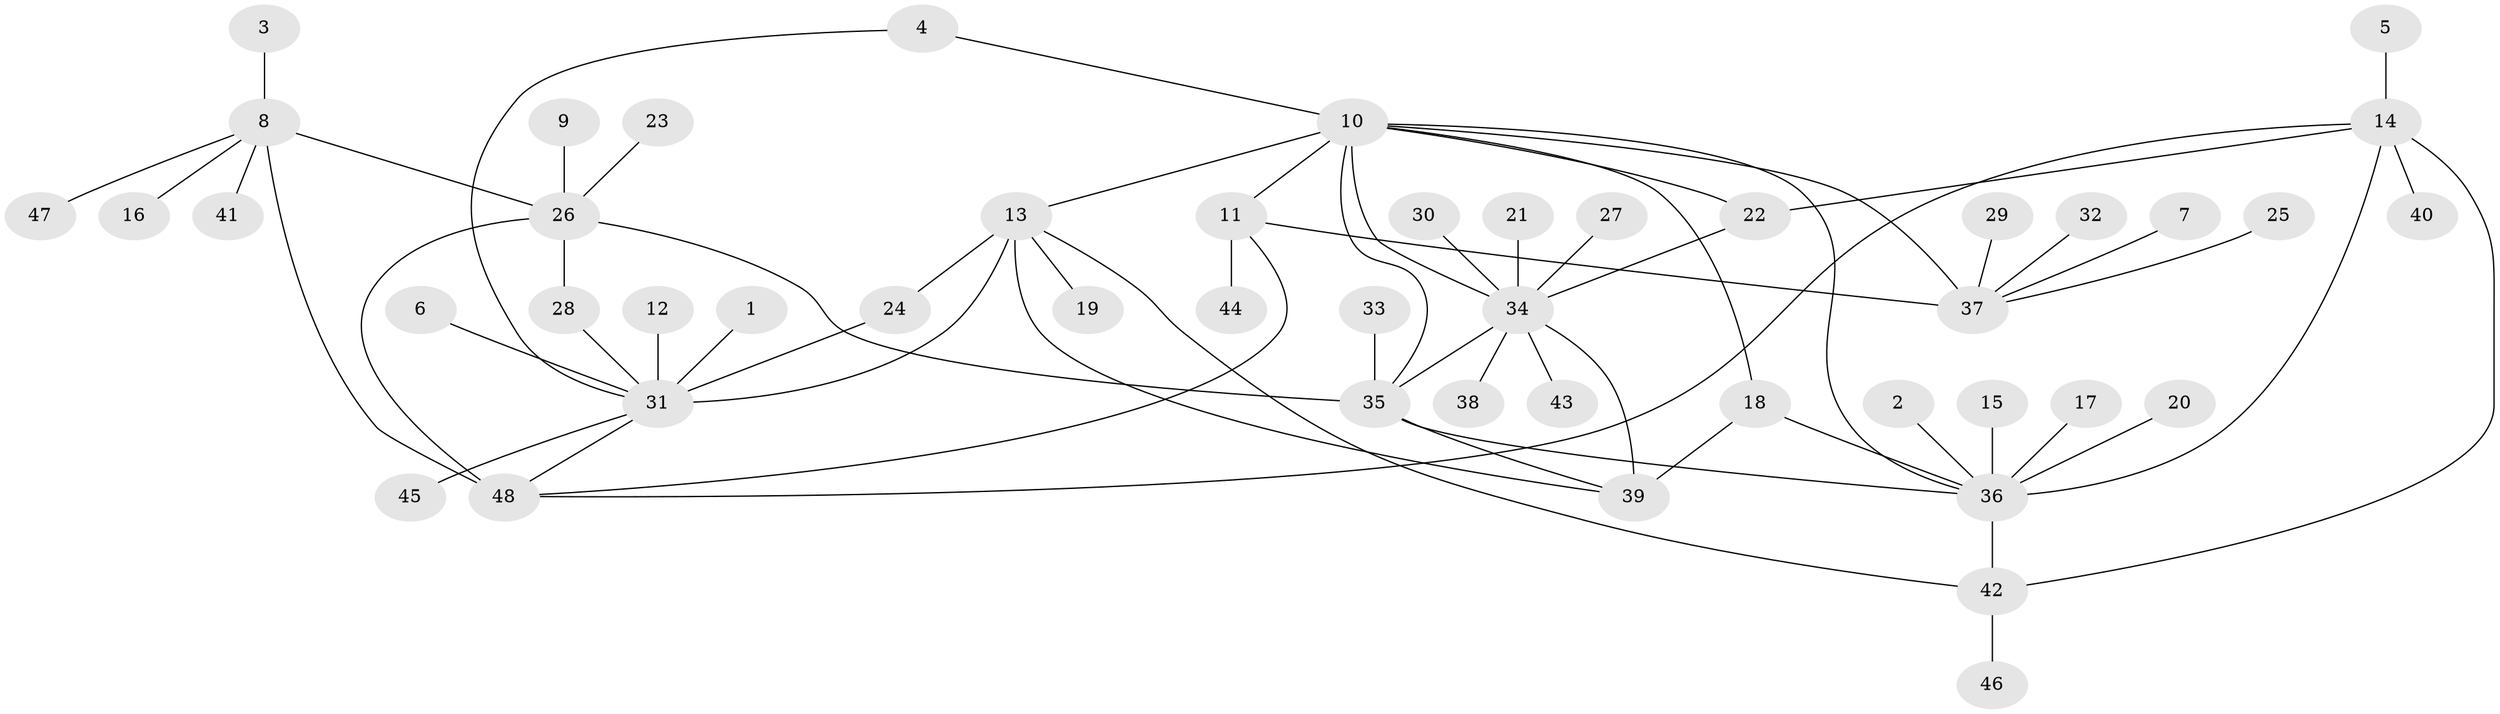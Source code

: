 // original degree distribution, {9: 0.054945054945054944, 8: 0.01098901098901099, 7: 0.054945054945054944, 6: 0.02197802197802198, 5: 0.04395604395604396, 4: 0.01098901098901099, 12: 0.01098901098901099, 11: 0.01098901098901099, 1: 0.5934065934065934, 2: 0.15384615384615385, 3: 0.03296703296703297}
// Generated by graph-tools (version 1.1) at 2025/02/03/09/25 03:02:40]
// undirected, 48 vertices, 65 edges
graph export_dot {
graph [start="1"]
  node [color=gray90,style=filled];
  1;
  2;
  3;
  4;
  5;
  6;
  7;
  8;
  9;
  10;
  11;
  12;
  13;
  14;
  15;
  16;
  17;
  18;
  19;
  20;
  21;
  22;
  23;
  24;
  25;
  26;
  27;
  28;
  29;
  30;
  31;
  32;
  33;
  34;
  35;
  36;
  37;
  38;
  39;
  40;
  41;
  42;
  43;
  44;
  45;
  46;
  47;
  48;
  1 -- 31 [weight=1.0];
  2 -- 36 [weight=1.0];
  3 -- 8 [weight=1.0];
  4 -- 10 [weight=1.0];
  4 -- 31 [weight=1.0];
  5 -- 14 [weight=1.0];
  6 -- 31 [weight=1.0];
  7 -- 37 [weight=1.0];
  8 -- 16 [weight=1.0];
  8 -- 26 [weight=1.0];
  8 -- 41 [weight=1.0];
  8 -- 47 [weight=1.0];
  8 -- 48 [weight=2.0];
  9 -- 26 [weight=1.0];
  10 -- 11 [weight=1.0];
  10 -- 13 [weight=1.0];
  10 -- 18 [weight=1.0];
  10 -- 22 [weight=1.0];
  10 -- 34 [weight=2.0];
  10 -- 35 [weight=1.0];
  10 -- 36 [weight=1.0];
  10 -- 37 [weight=2.0];
  11 -- 37 [weight=2.0];
  11 -- 44 [weight=1.0];
  11 -- 48 [weight=1.0];
  12 -- 31 [weight=1.0];
  13 -- 19 [weight=1.0];
  13 -- 24 [weight=1.0];
  13 -- 31 [weight=2.0];
  13 -- 39 [weight=1.0];
  13 -- 42 [weight=1.0];
  14 -- 22 [weight=1.0];
  14 -- 36 [weight=1.0];
  14 -- 40 [weight=1.0];
  14 -- 42 [weight=2.0];
  14 -- 48 [weight=1.0];
  15 -- 36 [weight=1.0];
  17 -- 36 [weight=1.0];
  18 -- 36 [weight=1.0];
  18 -- 39 [weight=1.0];
  20 -- 36 [weight=1.0];
  21 -- 34 [weight=1.0];
  22 -- 34 [weight=1.0];
  23 -- 26 [weight=1.0];
  24 -- 31 [weight=2.0];
  25 -- 37 [weight=1.0];
  26 -- 28 [weight=1.0];
  26 -- 35 [weight=1.0];
  26 -- 48 [weight=2.0];
  27 -- 34 [weight=1.0];
  28 -- 31 [weight=1.0];
  29 -- 37 [weight=1.0];
  30 -- 34 [weight=1.0];
  31 -- 45 [weight=1.0];
  31 -- 48 [weight=1.0];
  32 -- 37 [weight=1.0];
  33 -- 35 [weight=1.0];
  34 -- 35 [weight=2.0];
  34 -- 38 [weight=1.0];
  34 -- 39 [weight=2.0];
  34 -- 43 [weight=1.0];
  35 -- 36 [weight=1.0];
  35 -- 39 [weight=1.0];
  36 -- 42 [weight=2.0];
  42 -- 46 [weight=1.0];
}
